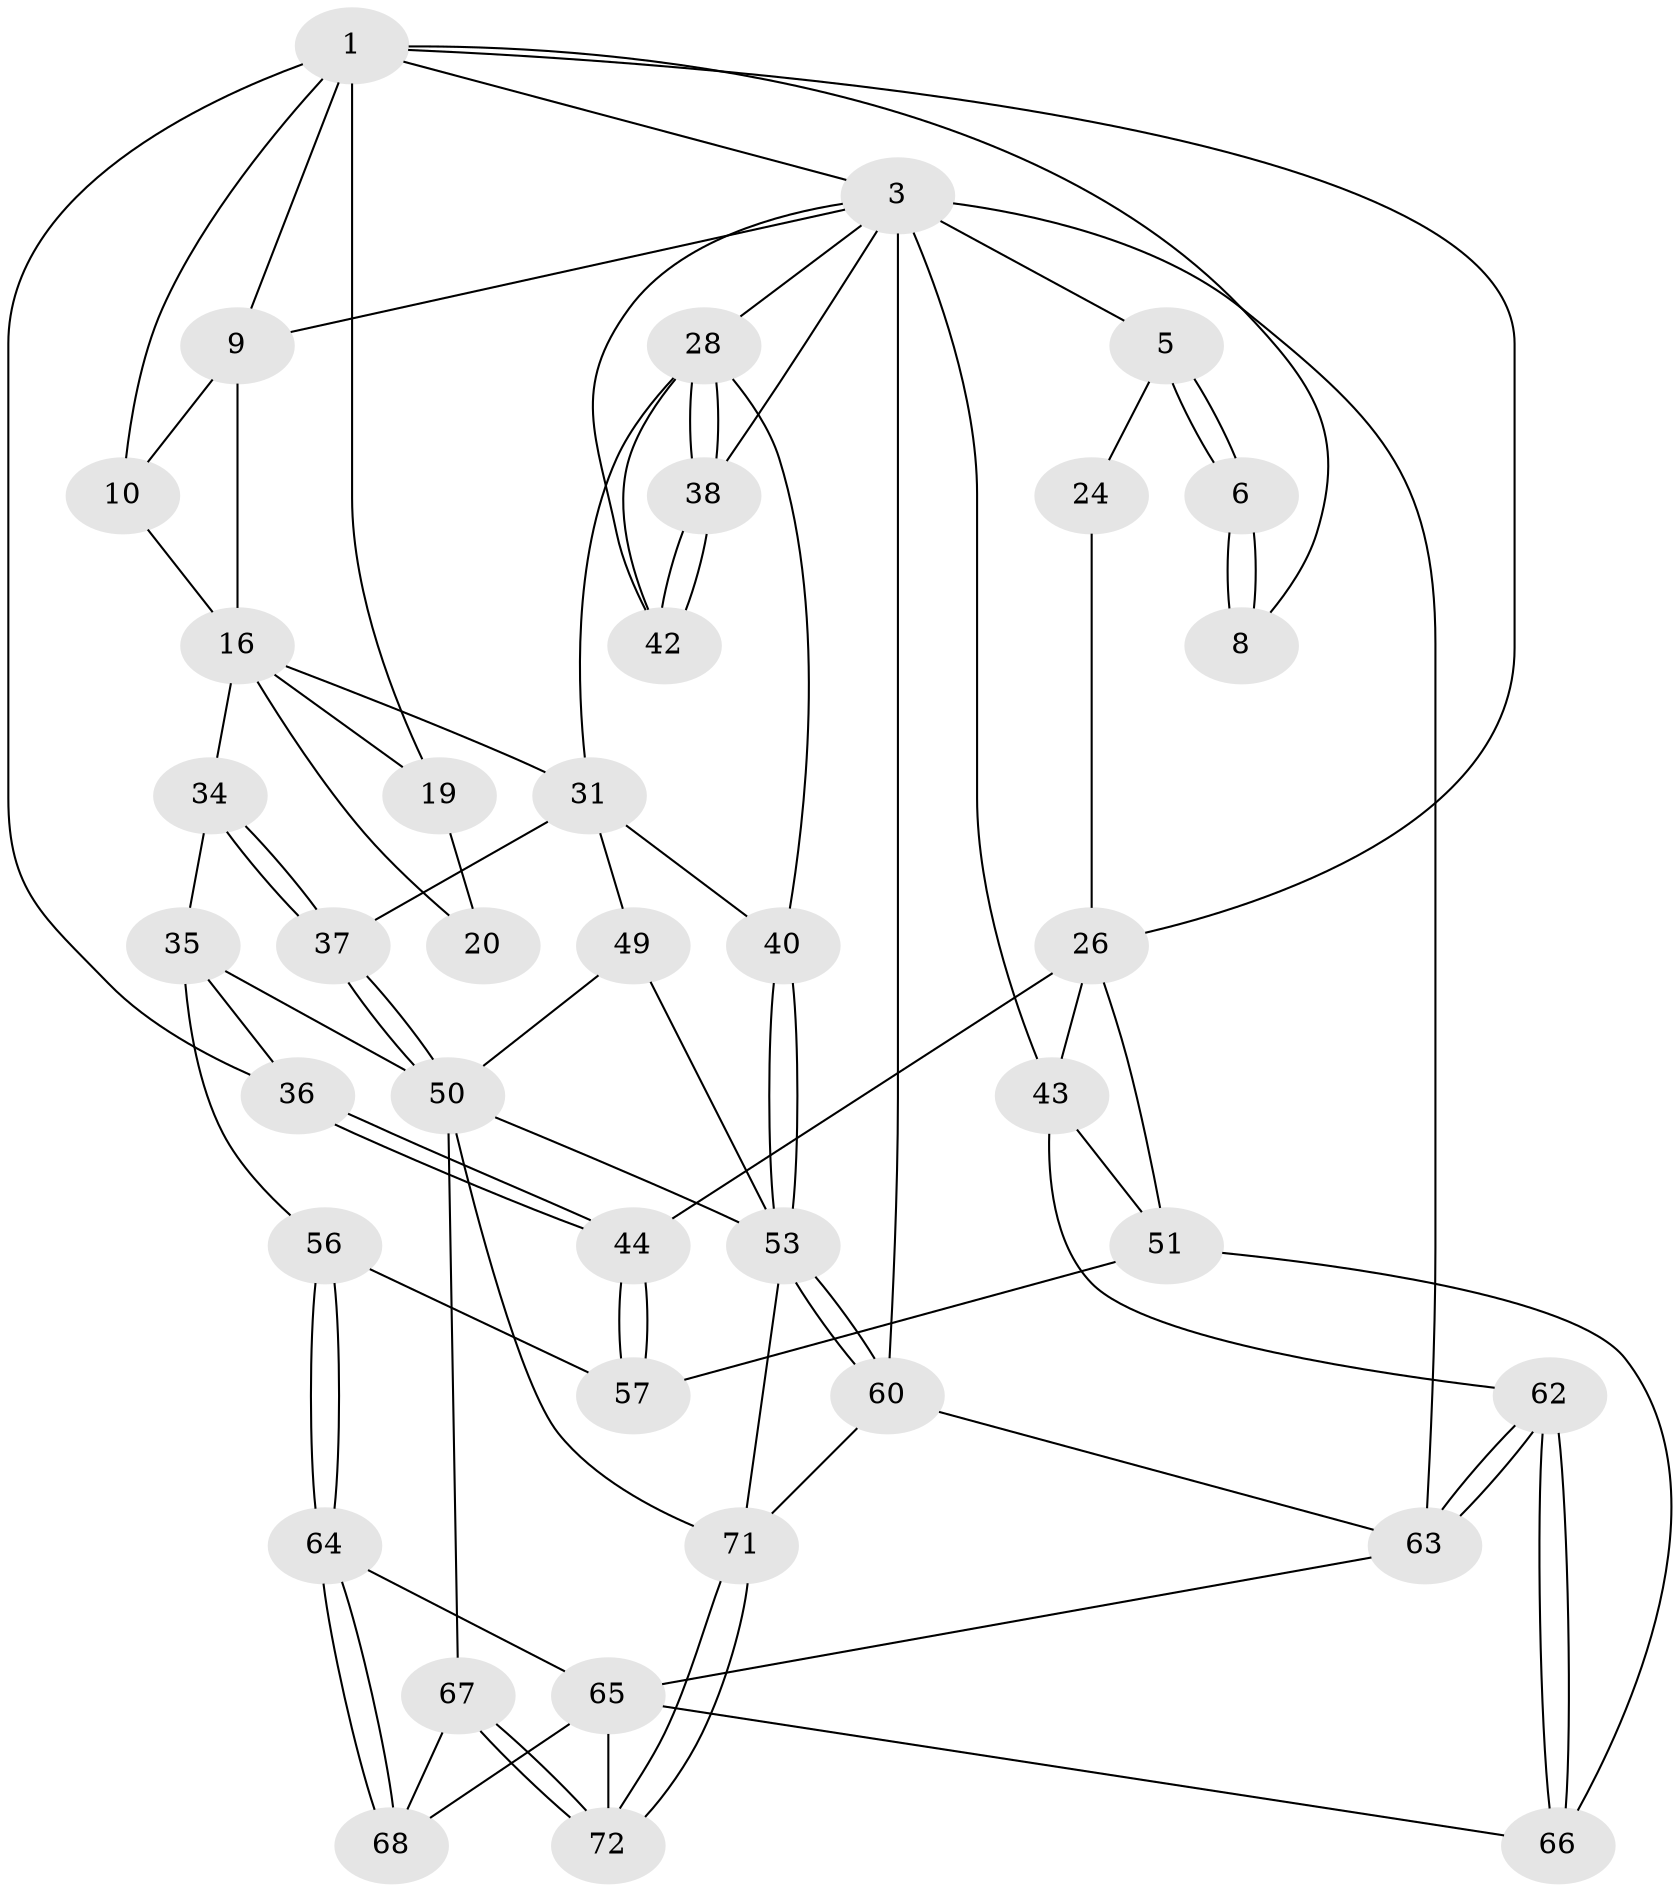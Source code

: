 // original degree distribution, {3: 0.038461538461538464, 4: 0.21794871794871795, 6: 0.21794871794871795, 5: 0.5256410256410257}
// Generated by graph-tools (version 1.1) at 2025/27/03/15/25 16:27:58]
// undirected, 39 vertices, 89 edges
graph export_dot {
graph [start="1"]
  node [color=gray90,style=filled];
  1 [pos="+0.5396635573147228+0",super="+2+7"];
  3 [pos="+1+0",super="+4+12+46"];
  5 [pos="+0+0"];
  6 [pos="+0.33994844794333323+0"];
  8 [pos="+0.2530570950106128+0.15115677641187827"];
  9 [pos="+0.6912117822773108+0",super="+14"];
  10 [pos="+0.570093370997532+0.10738501497552161",super="+17"];
  16 [pos="+0.5895646802213006+0.21279945404459064",super="+21"];
  19 [pos="+0.4197292412998312+0.2553539927606426"];
  20 [pos="+0.5339929078403255+0.17989649273008623"];
  24 [pos="+0.2480388525772654+0.150873287847462"];
  26 [pos="+0.2007121497328567+0.39619793969557465",super="+45+27"];
  28 [pos="+0.8787714902333412+0.3210071094826604",super="+29"];
  31 [pos="+0.6814779825841717+0.382188093149883",super="+32+48"];
  34 [pos="+0.48070184114024217+0.43426917102457135"];
  35 [pos="+0.45961289297864877+0.43777634538981536",super="+55"];
  36 [pos="+0.37568430811641135+0.38519083934611453"];
  37 [pos="+0.5351482005627793+0.4679071438307418"];
  38 [pos="+1+0"];
  40 [pos="+0.8524405064645937+0.4842470965728178",super="+41"];
  42 [pos="+1+0.489202052524526"];
  43 [pos="+0+0.31331854401331394",super="+52"];
  44 [pos="+0.24673179175434296+0.48733598828851094"];
  49 [pos="+0.7016594377396291+0.5363861386192443"];
  50 [pos="+0.5751913301181615+0.561461890907381",super="+58"];
  51 [pos="+0.004495868968555614+0.5483192999297616",super="+61"];
  53 [pos="+0.8615663108137567+0.6171550220811999",super="+54"];
  56 [pos="+0.2542980245496075+0.5312931619129715"];
  57 [pos="+0.25315037211029073+0.5303129601750332"];
  60 [pos="+0.9616604202958792+0.6329492293921871",super="+73"];
  62 [pos="+0+1"];
  63 [pos="+0+1",super="+77"];
  64 [pos="+0.3160373001899499+0.7331104198646097"];
  65 [pos="+0.2296951457939628+0.7558792830327873",super="+76"];
  66 [pos="+0.14687574691423644+0.7337766853577153"];
  67 [pos="+0.4178722426134138+0.7639376079965935"];
  68 [pos="+0.39219539506727025+0.7634512719469111"];
  71 [pos="+0.6395521151774344+0.9800994253404184",super="+75"];
  72 [pos="+0.5127197167973817+0.8661269787433309"];
  1 -- 3;
  1 -- 9;
  1 -- 19;
  1 -- 36;
  1 -- 26;
  1 -- 8;
  1 -- 10;
  3 -- 43;
  3 -- 5;
  3 -- 63 [weight=2];
  3 -- 28;
  3 -- 38;
  3 -- 9;
  3 -- 42;
  3 -- 60 [weight=2];
  5 -- 6;
  5 -- 6;
  5 -- 24;
  6 -- 8;
  6 -- 8;
  9 -- 10;
  9 -- 16 [weight=2];
  10 -- 16;
  16 -- 34;
  16 -- 19;
  16 -- 20;
  16 -- 31;
  19 -- 20;
  24 -- 26;
  26 -- 51;
  26 -- 44;
  26 -- 43;
  28 -- 38;
  28 -- 38;
  28 -- 40 [weight=2];
  28 -- 42;
  28 -- 31;
  31 -- 37;
  31 -- 40;
  31 -- 49;
  34 -- 35;
  34 -- 37;
  34 -- 37;
  35 -- 36;
  35 -- 56;
  35 -- 50;
  36 -- 44;
  36 -- 44;
  37 -- 50;
  37 -- 50;
  38 -- 42;
  38 -- 42;
  40 -- 53;
  40 -- 53;
  43 -- 51;
  43 -- 62;
  44 -- 57;
  44 -- 57;
  49 -- 50;
  49 -- 53;
  50 -- 67;
  50 -- 71;
  50 -- 53;
  51 -- 57;
  51 -- 66;
  53 -- 60;
  53 -- 60;
  53 -- 71;
  56 -- 57;
  56 -- 64;
  56 -- 64;
  60 -- 63;
  60 -- 71;
  62 -- 63;
  62 -- 63;
  62 -- 66;
  62 -- 66;
  63 -- 65;
  64 -- 65;
  64 -- 68;
  64 -- 68;
  65 -- 66;
  65 -- 72;
  65 -- 68;
  67 -- 68;
  67 -- 72;
  67 -- 72;
  71 -- 72;
  71 -- 72;
}
